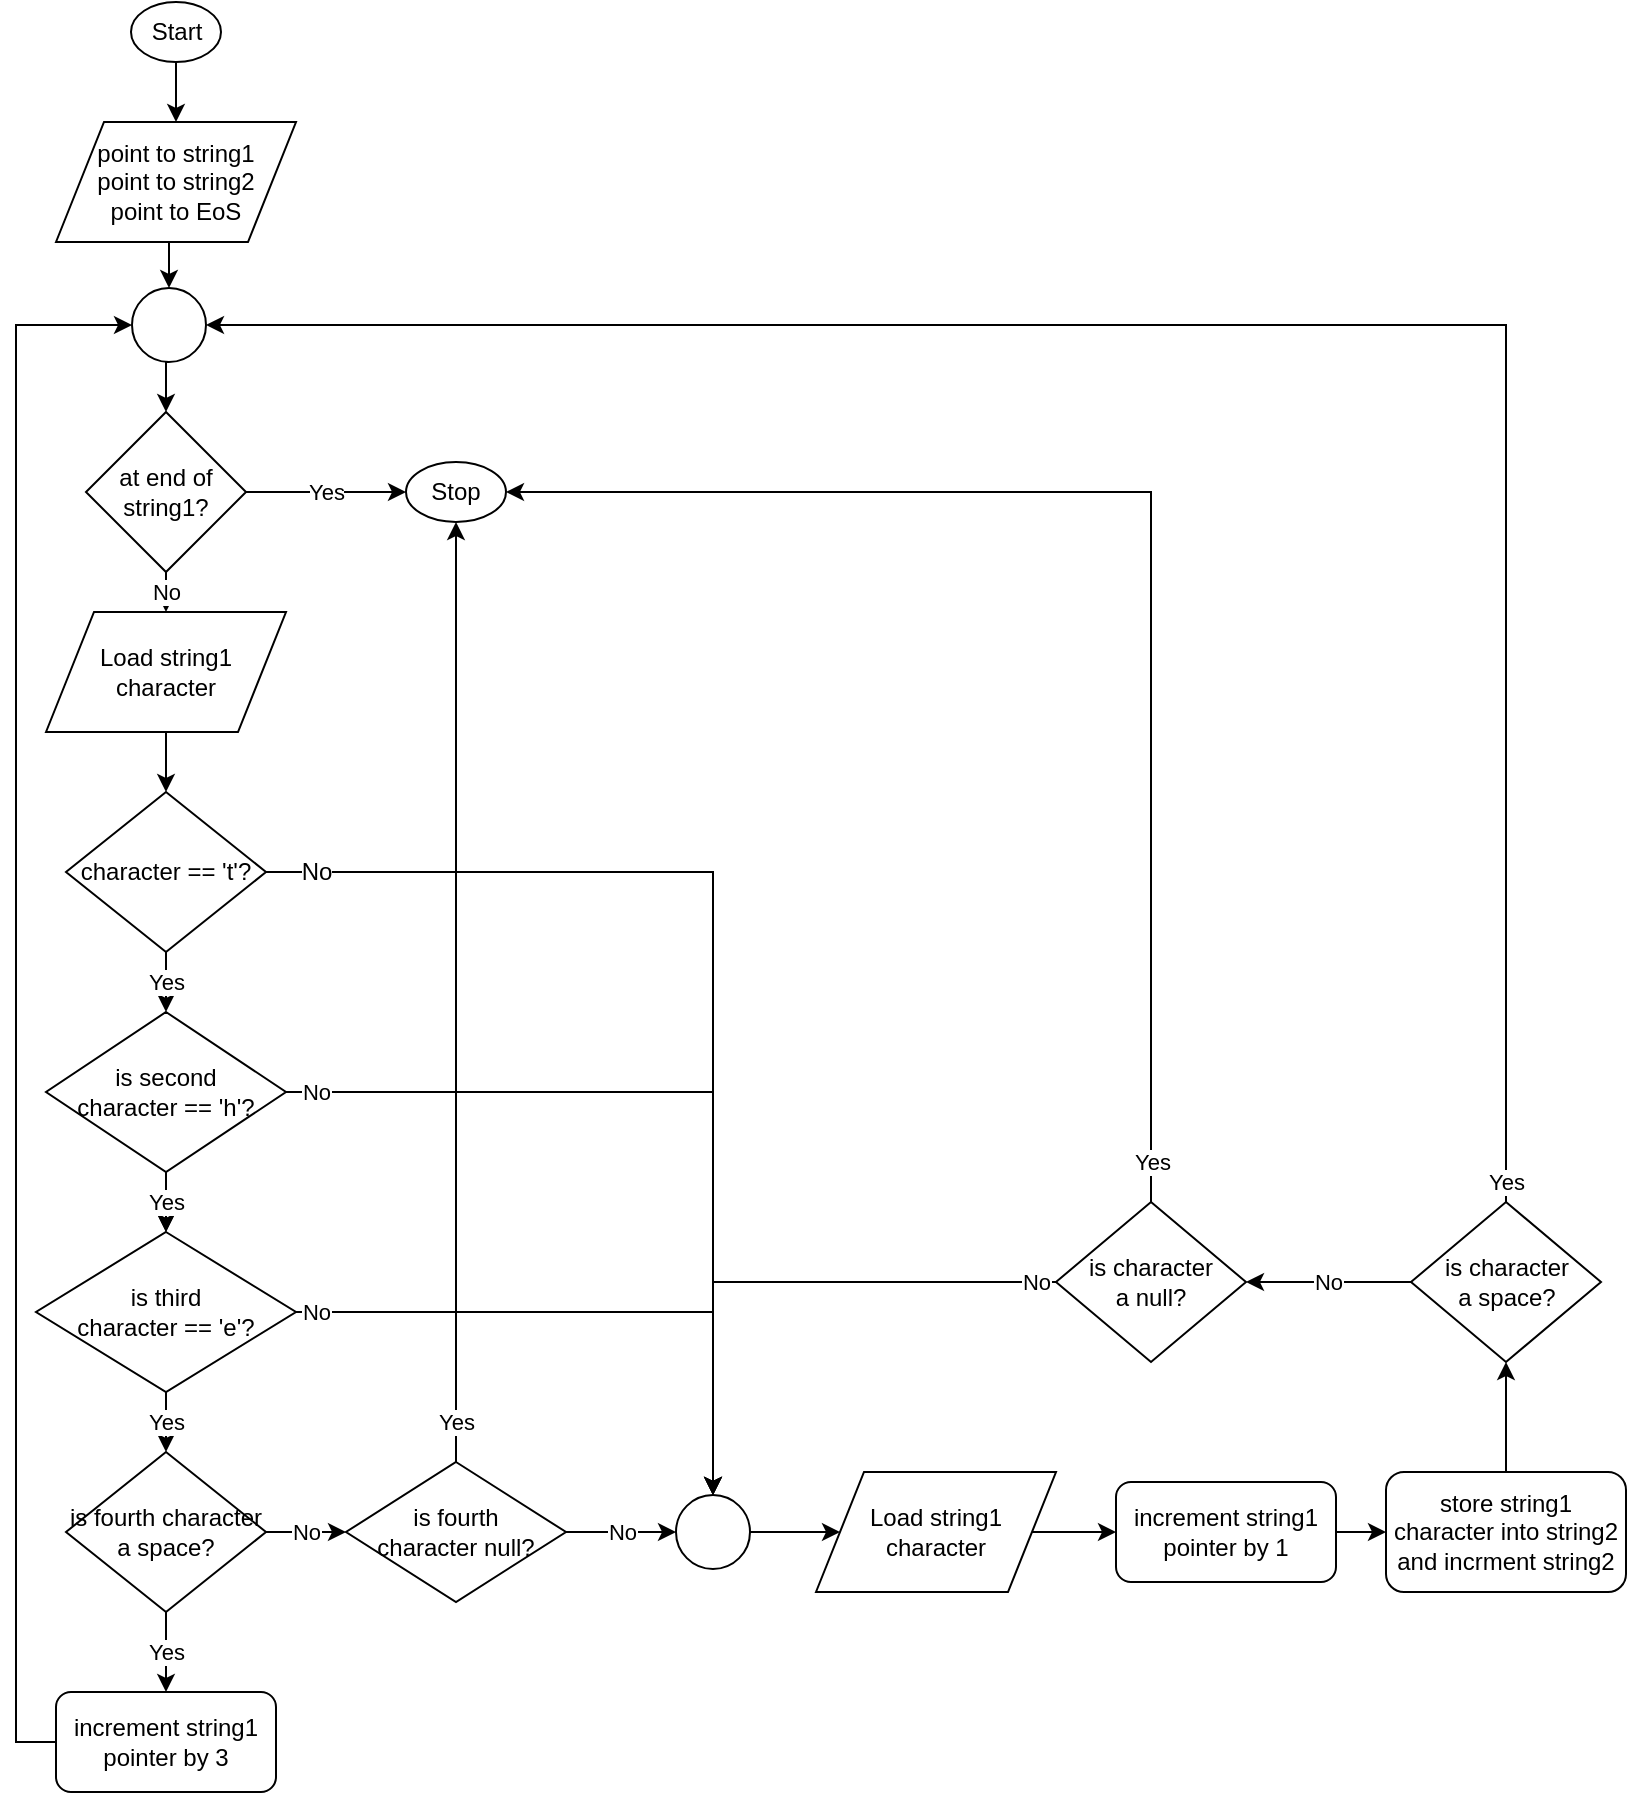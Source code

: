 <mxfile version="10.5.3" type="device"><diagram id="a4lq0j2NgOtgGRK_F2ij" name="Page-1"><mxGraphModel dx="1394" dy="793" grid="1" gridSize="10" guides="1" tooltips="1" connect="1" arrows="1" fold="1" page="1" pageScale="1" pageWidth="850" pageHeight="1100" math="0" shadow="0"><root><mxCell id="0"/><mxCell id="1" parent="0"/><mxCell id="cobUHI0Y4Wj7O_CKhn18-5" style="edgeStyle=orthogonalEdgeStyle;rounded=0;orthogonalLoop=1;jettySize=auto;html=1;exitX=0.5;exitY=1;exitDx=0;exitDy=0;entryX=0.5;entryY=0;entryDx=0;entryDy=0;" edge="1" parent="1" source="cobUHI0Y4Wj7O_CKhn18-1" target="cobUHI0Y4Wj7O_CKhn18-7"><mxGeometry relative="1" as="geometry"><mxPoint x="100" y="90" as="targetPoint"/></mxGeometry></mxCell><mxCell id="cobUHI0Y4Wj7O_CKhn18-1" value="Start" style="ellipse;whiteSpace=wrap;html=1;" vertex="1" parent="1"><mxGeometry x="77.5" y="30" width="45" height="30" as="geometry"/></mxCell><mxCell id="cobUHI0Y4Wj7O_CKhn18-9" value="No" style="edgeStyle=orthogonalEdgeStyle;rounded=0;orthogonalLoop=1;jettySize=auto;html=1;exitX=0.5;exitY=1;exitDx=0;exitDy=0;entryX=0.5;entryY=0;entryDx=0;entryDy=0;" edge="1" parent="1" source="cobUHI0Y4Wj7O_CKhn18-3" target="cobUHI0Y4Wj7O_CKhn18-8"><mxGeometry relative="1" as="geometry"/></mxCell><mxCell id="cobUHI0Y4Wj7O_CKhn18-27" value="Yes" style="edgeStyle=orthogonalEdgeStyle;rounded=0;orthogonalLoop=1;jettySize=auto;html=1;exitX=1;exitY=0.5;exitDx=0;exitDy=0;entryX=0;entryY=0.5;entryDx=0;entryDy=0;" edge="1" parent="1" source="cobUHI0Y4Wj7O_CKhn18-3" target="cobUHI0Y4Wj7O_CKhn18-26"><mxGeometry relative="1" as="geometry"/></mxCell><mxCell id="cobUHI0Y4Wj7O_CKhn18-3" value="at end of string1?" style="rhombus;whiteSpace=wrap;html=1;" vertex="1" parent="1"><mxGeometry x="55" y="235" width="80" height="80" as="geometry"/></mxCell><mxCell id="cobUHI0Y4Wj7O_CKhn18-6" style="edgeStyle=orthogonalEdgeStyle;rounded=0;orthogonalLoop=1;jettySize=auto;html=1;exitX=0.5;exitY=1;exitDx=0;exitDy=0;entryX=0.5;entryY=0;entryDx=0;entryDy=0;" edge="1" parent="1" source="cobUHI0Y4Wj7O_CKhn18-7" target="cobUHI0Y4Wj7O_CKhn18-30"><mxGeometry relative="1" as="geometry"><mxPoint x="100" y="150" as="sourcePoint"/></mxGeometry></mxCell><mxCell id="cobUHI0Y4Wj7O_CKhn18-7" value="&lt;div&gt;point to string1&lt;/div&gt;&lt;div&gt;point to string2&lt;/div&gt;&lt;div&gt;point to EoS&lt;br&gt;&lt;/div&gt;" style="shape=parallelogram;perimeter=parallelogramPerimeter;whiteSpace=wrap;html=1;" vertex="1" parent="1"><mxGeometry x="40" y="90" width="120" height="60" as="geometry"/></mxCell><mxCell id="cobUHI0Y4Wj7O_CKhn18-11" style="edgeStyle=orthogonalEdgeStyle;rounded=0;orthogonalLoop=1;jettySize=auto;html=1;exitX=0.5;exitY=1;exitDx=0;exitDy=0;entryX=0.5;entryY=0;entryDx=0;entryDy=0;" edge="1" parent="1" source="cobUHI0Y4Wj7O_CKhn18-8" target="cobUHI0Y4Wj7O_CKhn18-10"><mxGeometry relative="1" as="geometry"/></mxCell><mxCell id="cobUHI0Y4Wj7O_CKhn18-8" value="Load string1 character" style="shape=parallelogram;perimeter=parallelogramPerimeter;whiteSpace=wrap;html=1;" vertex="1" parent="1"><mxGeometry x="35" y="335" width="120" height="60" as="geometry"/></mxCell><mxCell id="cobUHI0Y4Wj7O_CKhn18-14" value="&lt;div&gt;Yes&lt;/div&gt;" style="edgeStyle=orthogonalEdgeStyle;rounded=0;orthogonalLoop=1;jettySize=auto;html=1;exitX=0.5;exitY=1;exitDx=0;exitDy=0;entryX=0.5;entryY=0;entryDx=0;entryDy=0;" edge="1" parent="1" source="cobUHI0Y4Wj7O_CKhn18-10" target="cobUHI0Y4Wj7O_CKhn18-12"><mxGeometry relative="1" as="geometry"/></mxCell><mxCell id="cobUHI0Y4Wj7O_CKhn18-40" style="edgeStyle=orthogonalEdgeStyle;rounded=0;orthogonalLoop=1;jettySize=auto;html=1;exitX=1;exitY=0.5;exitDx=0;exitDy=0;entryX=0.5;entryY=0;entryDx=0;entryDy=0;" edge="1" parent="1" source="cobUHI0Y4Wj7O_CKhn18-10" target="cobUHI0Y4Wj7O_CKhn18-37"><mxGeometry relative="1" as="geometry"/></mxCell><mxCell id="cobUHI0Y4Wj7O_CKhn18-43" value="No" style="text;html=1;resizable=0;points=[];align=center;verticalAlign=middle;labelBackgroundColor=#ffffff;" vertex="1" connectable="0" parent="cobUHI0Y4Wj7O_CKhn18-40"><mxGeometry x="-0.381" y="-4" relative="1" as="geometry"><mxPoint x="-141" y="-4" as="offset"/></mxGeometry></mxCell><mxCell id="cobUHI0Y4Wj7O_CKhn18-10" value="character == 't'?" style="rhombus;whiteSpace=wrap;html=1;" vertex="1" parent="1"><mxGeometry x="45" y="425" width="100" height="80" as="geometry"/></mxCell><mxCell id="cobUHI0Y4Wj7O_CKhn18-15" style="edgeStyle=orthogonalEdgeStyle;rounded=0;orthogonalLoop=1;jettySize=auto;html=1;exitX=0.5;exitY=1;exitDx=0;exitDy=0;entryX=0.5;entryY=0;entryDx=0;entryDy=0;" edge="1" parent="1" source="cobUHI0Y4Wj7O_CKhn18-12" target="cobUHI0Y4Wj7O_CKhn18-13"><mxGeometry relative="1" as="geometry"/></mxCell><mxCell id="cobUHI0Y4Wj7O_CKhn18-16" value="Yes" style="edgeStyle=orthogonalEdgeStyle;rounded=0;orthogonalLoop=1;jettySize=auto;html=1;" edge="1" parent="1" source="cobUHI0Y4Wj7O_CKhn18-12" target="cobUHI0Y4Wj7O_CKhn18-13"><mxGeometry relative="1" as="geometry"/></mxCell><mxCell id="cobUHI0Y4Wj7O_CKhn18-41" value="No" style="edgeStyle=orthogonalEdgeStyle;rounded=0;orthogonalLoop=1;jettySize=auto;html=1;exitX=1;exitY=0.5;exitDx=0;exitDy=0;entryX=0.5;entryY=0;entryDx=0;entryDy=0;" edge="1" parent="1" source="cobUHI0Y4Wj7O_CKhn18-12" target="cobUHI0Y4Wj7O_CKhn18-37"><mxGeometry x="-0.928" relative="1" as="geometry"><mxPoint as="offset"/></mxGeometry></mxCell><mxCell id="cobUHI0Y4Wj7O_CKhn18-12" value="&lt;div&gt;is second&lt;/div&gt;&lt;div&gt; character == 'h'?&lt;/div&gt;" style="rhombus;whiteSpace=wrap;html=1;" vertex="1" parent="1"><mxGeometry x="35" y="535" width="120" height="80" as="geometry"/></mxCell><mxCell id="cobUHI0Y4Wj7O_CKhn18-19" value="Yes" style="edgeStyle=orthogonalEdgeStyle;rounded=0;orthogonalLoop=1;jettySize=auto;html=1;exitX=0.5;exitY=1;exitDx=0;exitDy=0;entryX=0.5;entryY=0;entryDx=0;entryDy=0;" edge="1" parent="1" source="cobUHI0Y4Wj7O_CKhn18-13" target="cobUHI0Y4Wj7O_CKhn18-18"><mxGeometry relative="1" as="geometry"/></mxCell><mxCell id="cobUHI0Y4Wj7O_CKhn18-42" value="No" style="edgeStyle=orthogonalEdgeStyle;rounded=0;orthogonalLoop=1;jettySize=auto;html=1;exitX=1;exitY=0.5;exitDx=0;exitDy=0;entryX=0.5;entryY=0;entryDx=0;entryDy=0;" edge="1" parent="1" source="cobUHI0Y4Wj7O_CKhn18-13" target="cobUHI0Y4Wj7O_CKhn18-37"><mxGeometry x="-0.934" relative="1" as="geometry"><mxPoint as="offset"/></mxGeometry></mxCell><mxCell id="cobUHI0Y4Wj7O_CKhn18-13" value="&lt;div&gt;is third &lt;br&gt;&lt;/div&gt;&lt;div&gt;character == 'e'?&lt;/div&gt;" style="rhombus;whiteSpace=wrap;html=1;" vertex="1" parent="1"><mxGeometry x="30" y="645" width="130" height="80" as="geometry"/></mxCell><mxCell id="cobUHI0Y4Wj7O_CKhn18-21" value="No" style="edgeStyle=orthogonalEdgeStyle;rounded=0;orthogonalLoop=1;jettySize=auto;html=1;exitX=1;exitY=0.5;exitDx=0;exitDy=0;entryX=0;entryY=0.5;entryDx=0;entryDy=0;" edge="1" parent="1" source="cobUHI0Y4Wj7O_CKhn18-18" target="cobUHI0Y4Wj7O_CKhn18-20"><mxGeometry relative="1" as="geometry"/></mxCell><mxCell id="cobUHI0Y4Wj7O_CKhn18-23" value="Yes" style="edgeStyle=orthogonalEdgeStyle;rounded=0;orthogonalLoop=1;jettySize=auto;html=1;exitX=0.5;exitY=1;exitDx=0;exitDy=0;entryX=0.5;entryY=0;entryDx=0;entryDy=0;" edge="1" parent="1" source="cobUHI0Y4Wj7O_CKhn18-18" target="cobUHI0Y4Wj7O_CKhn18-22"><mxGeometry relative="1" as="geometry"/></mxCell><mxCell id="cobUHI0Y4Wj7O_CKhn18-18" value="is fourth character a space?" style="rhombus;whiteSpace=wrap;html=1;" vertex="1" parent="1"><mxGeometry x="45" y="755" width="100" height="80" as="geometry"/></mxCell><mxCell id="cobUHI0Y4Wj7O_CKhn18-28" value="Yes" style="edgeStyle=orthogonalEdgeStyle;rounded=0;orthogonalLoop=1;jettySize=auto;html=1;exitX=0.5;exitY=0;exitDx=0;exitDy=0;entryX=0.5;entryY=1;entryDx=0;entryDy=0;" edge="1" parent="1" source="cobUHI0Y4Wj7O_CKhn18-20" target="cobUHI0Y4Wj7O_CKhn18-26"><mxGeometry x="-0.915" relative="1" as="geometry"><mxPoint as="offset"/></mxGeometry></mxCell><mxCell id="cobUHI0Y4Wj7O_CKhn18-29" value="No" style="edgeStyle=orthogonalEdgeStyle;rounded=0;orthogonalLoop=1;jettySize=auto;html=1;exitX=1;exitY=0.5;exitDx=0;exitDy=0;entryX=0;entryY=0.5;entryDx=0;entryDy=0;" edge="1" parent="1" source="cobUHI0Y4Wj7O_CKhn18-20" target="cobUHI0Y4Wj7O_CKhn18-37"><mxGeometry relative="1" as="geometry"><mxPoint x="355" y="795" as="targetPoint"/></mxGeometry></mxCell><mxCell id="cobUHI0Y4Wj7O_CKhn18-20" value="&lt;div&gt;is fourth &lt;br&gt;&lt;/div&gt;&lt;div&gt;character null?&lt;/div&gt;" style="rhombus;whiteSpace=wrap;html=1;" vertex="1" parent="1"><mxGeometry x="185" y="760" width="110" height="70" as="geometry"/></mxCell><mxCell id="cobUHI0Y4Wj7O_CKhn18-24" style="edgeStyle=orthogonalEdgeStyle;rounded=0;orthogonalLoop=1;jettySize=auto;html=1;exitX=0;exitY=0.5;exitDx=0;exitDy=0;entryX=0;entryY=0.5;entryDx=0;entryDy=0;" edge="1" parent="1" source="cobUHI0Y4Wj7O_CKhn18-22" target="cobUHI0Y4Wj7O_CKhn18-30"><mxGeometry relative="1" as="geometry"/></mxCell><mxCell id="cobUHI0Y4Wj7O_CKhn18-22" value="increment string1 pointer by 3 " style="rounded=1;whiteSpace=wrap;html=1;" vertex="1" parent="1"><mxGeometry x="40" y="875" width="110" height="50" as="geometry"/></mxCell><mxCell id="cobUHI0Y4Wj7O_CKhn18-26" value="Stop" style="ellipse;whiteSpace=wrap;html=1;" vertex="1" parent="1"><mxGeometry x="215" y="260" width="50" height="30" as="geometry"/></mxCell><mxCell id="cobUHI0Y4Wj7O_CKhn18-31" style="edgeStyle=orthogonalEdgeStyle;rounded=0;orthogonalLoop=1;jettySize=auto;html=1;exitX=0.5;exitY=1;exitDx=0;exitDy=0;entryX=0.5;entryY=0;entryDx=0;entryDy=0;" edge="1" parent="1" source="cobUHI0Y4Wj7O_CKhn18-30" target="cobUHI0Y4Wj7O_CKhn18-3"><mxGeometry relative="1" as="geometry"/></mxCell><mxCell id="cobUHI0Y4Wj7O_CKhn18-30" value="" style="ellipse;whiteSpace=wrap;html=1;aspect=fixed;" vertex="1" parent="1"><mxGeometry x="78" y="173" width="37" height="37" as="geometry"/></mxCell><mxCell id="cobUHI0Y4Wj7O_CKhn18-36" style="edgeStyle=orthogonalEdgeStyle;rounded=0;orthogonalLoop=1;jettySize=auto;html=1;exitX=1;exitY=0.5;exitDx=0;exitDy=0;entryX=0;entryY=0.5;entryDx=0;entryDy=0;" edge="1" parent="1" source="cobUHI0Y4Wj7O_CKhn18-32" target="cobUHI0Y4Wj7O_CKhn18-35"><mxGeometry relative="1" as="geometry"/></mxCell><mxCell id="cobUHI0Y4Wj7O_CKhn18-32" value="increment string1 pointer by 1 " style="rounded=1;whiteSpace=wrap;html=1;" vertex="1" parent="1"><mxGeometry x="570" y="770" width="110" height="50" as="geometry"/></mxCell><mxCell id="cobUHI0Y4Wj7O_CKhn18-34" style="edgeStyle=orthogonalEdgeStyle;rounded=0;orthogonalLoop=1;jettySize=auto;html=1;exitX=1;exitY=0.5;exitDx=0;exitDy=0;entryX=0;entryY=0.5;entryDx=0;entryDy=0;" edge="1" parent="1" source="cobUHI0Y4Wj7O_CKhn18-33" target="cobUHI0Y4Wj7O_CKhn18-32"><mxGeometry relative="1" as="geometry"/></mxCell><mxCell id="cobUHI0Y4Wj7O_CKhn18-33" value="Load string1 character" style="shape=parallelogram;perimeter=parallelogramPerimeter;whiteSpace=wrap;html=1;" vertex="1" parent="1"><mxGeometry x="420" y="765" width="120" height="60" as="geometry"/></mxCell><mxCell id="cobUHI0Y4Wj7O_CKhn18-44" style="edgeStyle=orthogonalEdgeStyle;rounded=0;orthogonalLoop=1;jettySize=auto;html=1;exitX=0.5;exitY=0;exitDx=0;exitDy=0;entryX=0.5;entryY=1;entryDx=0;entryDy=0;" edge="1" parent="1" source="cobUHI0Y4Wj7O_CKhn18-35" target="cobUHI0Y4Wj7O_CKhn18-39"><mxGeometry relative="1" as="geometry"/></mxCell><mxCell id="cobUHI0Y4Wj7O_CKhn18-35" value="store string1 character into string2 and incrment string2" style="rounded=1;whiteSpace=wrap;html=1;" vertex="1" parent="1"><mxGeometry x="705" y="765" width="120" height="60" as="geometry"/></mxCell><mxCell id="cobUHI0Y4Wj7O_CKhn18-38" style="edgeStyle=orthogonalEdgeStyle;rounded=0;orthogonalLoop=1;jettySize=auto;html=1;exitX=1;exitY=0.5;exitDx=0;exitDy=0;entryX=0;entryY=0.5;entryDx=0;entryDy=0;" edge="1" parent="1" source="cobUHI0Y4Wj7O_CKhn18-37" target="cobUHI0Y4Wj7O_CKhn18-33"><mxGeometry relative="1" as="geometry"/></mxCell><mxCell id="cobUHI0Y4Wj7O_CKhn18-37" value="" style="ellipse;whiteSpace=wrap;html=1;aspect=fixed;" vertex="1" parent="1"><mxGeometry x="350" y="776.5" width="37" height="37" as="geometry"/></mxCell><mxCell id="cobUHI0Y4Wj7O_CKhn18-45" value="Yes" style="edgeStyle=orthogonalEdgeStyle;rounded=0;orthogonalLoop=1;jettySize=auto;html=1;exitX=0.5;exitY=0;exitDx=0;exitDy=0;entryX=1;entryY=0.5;entryDx=0;entryDy=0;" edge="1" parent="1" source="cobUHI0Y4Wj7O_CKhn18-39" target="cobUHI0Y4Wj7O_CKhn18-30"><mxGeometry x="-0.982" relative="1" as="geometry"><mxPoint as="offset"/></mxGeometry></mxCell><mxCell id="cobUHI0Y4Wj7O_CKhn18-47" value="No" style="edgeStyle=orthogonalEdgeStyle;rounded=0;orthogonalLoop=1;jettySize=auto;html=1;exitX=0;exitY=0.5;exitDx=0;exitDy=0;entryX=1;entryY=0.5;entryDx=0;entryDy=0;" edge="1" parent="1" source="cobUHI0Y4Wj7O_CKhn18-39" target="cobUHI0Y4Wj7O_CKhn18-46"><mxGeometry relative="1" as="geometry"/></mxCell><mxCell id="cobUHI0Y4Wj7O_CKhn18-39" value="&lt;div&gt;is character&lt;/div&gt;&lt;div&gt; a space?&lt;/div&gt;" style="rhombus;whiteSpace=wrap;html=1;" vertex="1" parent="1"><mxGeometry x="717.5" y="630" width="95" height="80" as="geometry"/></mxCell><mxCell id="cobUHI0Y4Wj7O_CKhn18-48" value="No" style="edgeStyle=orthogonalEdgeStyle;rounded=0;orthogonalLoop=1;jettySize=auto;html=1;exitX=0;exitY=0.5;exitDx=0;exitDy=0;entryX=0.5;entryY=0;entryDx=0;entryDy=0;" edge="1" parent="1" source="cobUHI0Y4Wj7O_CKhn18-46" target="cobUHI0Y4Wj7O_CKhn18-37"><mxGeometry x="-0.928" relative="1" as="geometry"><mxPoint as="offset"/></mxGeometry></mxCell><mxCell id="cobUHI0Y4Wj7O_CKhn18-49" value="Yes" style="edgeStyle=orthogonalEdgeStyle;rounded=0;orthogonalLoop=1;jettySize=auto;html=1;exitX=0.5;exitY=0;exitDx=0;exitDy=0;entryX=1;entryY=0.5;entryDx=0;entryDy=0;" edge="1" parent="1" source="cobUHI0Y4Wj7O_CKhn18-46" target="cobUHI0Y4Wj7O_CKhn18-26"><mxGeometry x="-0.941" relative="1" as="geometry"><mxPoint as="offset"/></mxGeometry></mxCell><mxCell id="cobUHI0Y4Wj7O_CKhn18-46" value="&lt;div&gt;is character&lt;/div&gt;&lt;div&gt; a null?&lt;/div&gt;" style="rhombus;whiteSpace=wrap;html=1;" vertex="1" parent="1"><mxGeometry x="540" y="630" width="95" height="80" as="geometry"/></mxCell></root></mxGraphModel></diagram></mxfile>